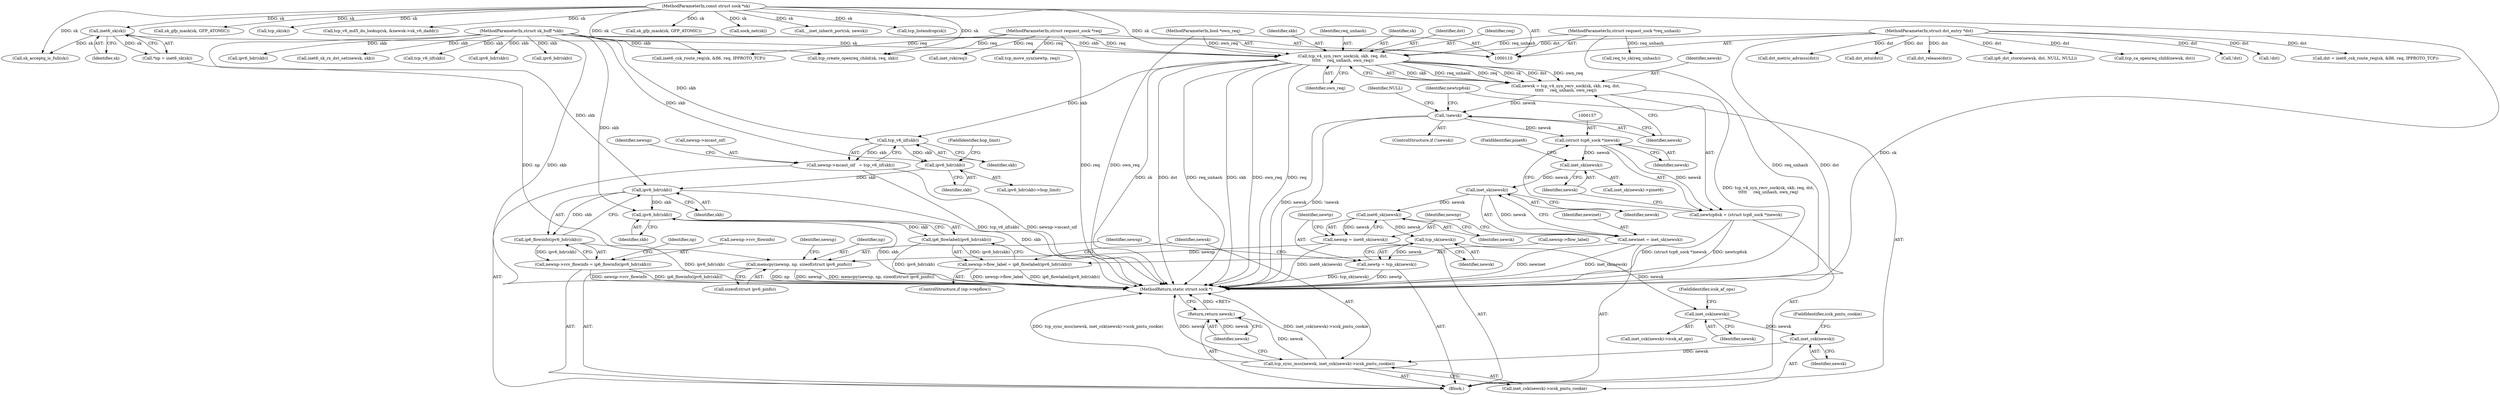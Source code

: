 digraph "0_linux_83eaddab4378db256d00d295bda6ca997cd13a52_0@API" {
"1000142" [label="(Call,tcp_v4_syn_recv_sock(sk, skb, req, dst,\n\t\t\t\t\t     req_unhash, own_req))"];
"1000123" [label="(Call,inet6_sk(sk))"];
"1000111" [label="(MethodParameterIn,const struct sock *sk)"];
"1000112" [label="(MethodParameterIn,struct sk_buff *skb)"];
"1000113" [label="(MethodParameterIn,struct request_sock *req)"];
"1000114" [label="(MethodParameterIn,struct dst_entry *dst)"];
"1000115" [label="(MethodParameterIn,struct request_sock *req_unhash)"];
"1000116" [label="(MethodParameterIn,bool *own_req)"];
"1000140" [label="(Call,newsk = tcp_v4_syn_recv_sock(sk, skb, req, dst,\n\t\t\t\t\t     req_unhash, own_req))"];
"1000150" [label="(Call,!newsk)"];
"1000156" [label="(Call,(struct tcp6_sock *)newsk)"];
"1000154" [label="(Call,newtcp6sk = (struct tcp6_sock *)newsk)"];
"1000161" [label="(Call,inet_sk(newsk))"];
"1000170" [label="(Call,inet_sk(newsk))"];
"1000168" [label="(Call,newinet = inet_sk(newsk))"];
"1000174" [label="(Call,inet6_sk(newsk))"];
"1000172" [label="(Call,newnp = inet6_sk(newsk))"];
"1000180" [label="(Call,memcpy(newnp, np, sizeof(struct ipv6_pinfo)))"];
"1000178" [label="(Call,tcp_sk(newsk))"];
"1000176" [label="(Call,newtp = tcp_sk(newsk))"];
"1000194" [label="(Call,inet_csk(newsk))"];
"1000270" [label="(Call,inet_csk(newsk))"];
"1000267" [label="(Call,tcp_sync_mss(newsk, inet_csk(newsk)->icsk_pmtu_cookie))"];
"1000273" [label="(Return,return newsk;)"];
"1000239" [label="(Call,tcp_v6_iif(skb))"];
"1000235" [label="(Call,newnp->mcast_oif   = tcp_v6_iif(skb))"];
"1000246" [label="(Call,ipv6_hdr(skb))"];
"1000254" [label="(Call,ipv6_hdr(skb))"];
"1000253" [label="(Call,ip6_flowinfo(ipv6_hdr(skb)))"];
"1000249" [label="(Call,newnp->rcv_flowinfo = ip6_flowinfo(ipv6_hdr(skb)))"];
"1000265" [label="(Call,ipv6_hdr(skb))"];
"1000264" [label="(Call,ip6_flowlabel(ipv6_hdr(skb)))"];
"1000260" [label="(Call,newnp->flow_label = ip6_flowlabel(ipv6_hdr(skb)))"];
"1000249" [label="(Call,newnp->rcv_flowinfo = ip6_flowinfo(ipv6_hdr(skb)))"];
"1000265" [label="(Call,ipv6_hdr(skb))"];
"1000274" [label="(Identifier,newsk)"];
"1000515" [label="(Call,dst_metric_advmss(dst))"];
"1000235" [label="(Call,newnp->mcast_oif   = tcp_v6_iif(skb))"];
"1000243" [label="(Identifier,newnp)"];
"1000114" [label="(MethodParameterIn,struct dst_entry *dst)"];
"1000180" [label="(Call,memcpy(newnp, np, sizeof(struct ipv6_pinfo)))"];
"1000506" [label="(Call,dst_mtu(dst))"];
"1000254" [label="(Call,ipv6_hdr(skb))"];
"1000176" [label="(Call,newtp = tcp_sk(newsk))"];
"1000187" [label="(Identifier,newnp)"];
"1000635" [label="(Call,dst_release(dst))"];
"1000175" [label="(Identifier,newsk)"];
"1000161" [label="(Call,inet_sk(newsk))"];
"1000158" [label="(Identifier,newsk)"];
"1000271" [label="(Identifier,newsk)"];
"1000601" [label="(Call,sk_gfp_mask(sk, GFP_ATOMIC))"];
"1000139" [label="(Block,)"];
"1000154" [label="(Call,newtcp6sk = (struct tcp6_sock *)newsk)"];
"1000162" [label="(Identifier,newsk)"];
"1000314" [label="(Call,ip6_dst_store(newsk, dst, NULL, NULL))"];
"1000153" [label="(Identifier,NULL)"];
"1000433" [label="(Call,ipv6_hdr(skb))"];
"1000116" [label="(MethodParameterIn,bool *own_req)"];
"1000277" [label="(Call,inet_rsk(req))"];
"1000513" [label="(Call,tcp_sk(sk))"];
"1000182" [label="(Identifier,np)"];
"1000179" [label="(Identifier,newsk)"];
"1000144" [label="(Identifier,skb)"];
"1000266" [label="(Identifier,skb)"];
"1000174" [label="(Call,inet6_sk(newsk))"];
"1000253" [label="(Call,ip6_flowinfo(ipv6_hdr(skb)))"];
"1000236" [label="(Call,newnp->mcast_oif)"];
"1000256" [label="(ControlStructure,if (np->repflow))"];
"1000178" [label="(Call,tcp_sk(newsk))"];
"1000319" [label="(Call,inet6_sk_rx_dst_set(newsk, skb))"];
"1000255" [label="(Identifier,skb)"];
"1000173" [label="(Identifier,newnp)"];
"1000147" [label="(Identifier,req_unhash)"];
"1000150" [label="(Call,!newsk)"];
"1000112" [label="(MethodParameterIn,struct sk_buff *skb)"];
"1000246" [label="(Call,ipv6_hdr(skb))"];
"1000172" [label="(Call,newnp = inet6_sk(newsk))"];
"1000535" [label="(Call,tcp_v6_md5_do_lookup(sk, &newsk->sk_v6_daddr))"];
"1000280" [label="(Call,sk_acceptq_is_full(sk))"];
"1000642" [label="(MethodReturn,static struct sock *)"];
"1000169" [label="(Identifier,newinet)"];
"1000143" [label="(Identifier,sk)"];
"1000160" [label="(Call,inet_sk(newsk)->pinet6)"];
"1000140" [label="(Call,newsk = tcp_v4_syn_recv_sock(sk, skb, req, dst,\n\t\t\t\t\t     req_unhash, own_req))"];
"1000559" [label="(Call,sk_gfp_mask(sk, GFP_ATOMIC))"];
"1000268" [label="(Identifier,newsk)"];
"1000142" [label="(Call,tcp_v4_syn_recv_sock(sk, skb, req, dst,\n\t\t\t\t\t     req_unhash, own_req))"];
"1000151" [label="(Identifier,newsk)"];
"1000264" [label="(Call,ip6_flowlabel(ipv6_hdr(skb)))"];
"1000115" [label="(MethodParameterIn,struct request_sock *req_unhash)"];
"1000631" [label="(Call,sock_net(sk))"];
"1000579" [label="(Call,req_to_sk(req_unhash))"];
"1000585" [label="(Call,tcp_move_syn(newtp, req))"];
"1000270" [label="(Call,inet_csk(newsk))"];
"1000564" [label="(Call,__inet_inherit_port(sk, newsk))"];
"1000426" [label="(Call,tcp_v6_iif(skb))"];
"1000240" [label="(Identifier,skb)"];
"1000113" [label="(MethodParameterIn,struct request_sock *req)"];
"1000141" [label="(Identifier,newsk)"];
"1000193" [label="(Call,inet_csk(newsk)->icsk_af_ops)"];
"1000156" [label="(Call,(struct tcp6_sock *)newsk)"];
"1000272" [label="(FieldIdentifier,icsk_pmtu_cookie)"];
"1000239" [label="(Call,tcp_v6_iif(skb))"];
"1000183" [label="(Call,sizeof(struct ipv6_pinfo))"];
"1000195" [label="(Identifier,newsk)"];
"1000501" [label="(Call,tcp_ca_openreq_child(newsk, dst))"];
"1000177" [label="(Identifier,newtp)"];
"1000296" [label="(Call,!dst)"];
"1000155" [label="(Identifier,newtcp6sk)"];
"1000171" [label="(Identifier,newsk)"];
"1000248" [label="(FieldIdentifier,hop_limit)"];
"1000146" [label="(Identifier,dst)"];
"1000452" [label="(Call,ipv6_hdr(skb))"];
"1000111" [label="(MethodParameterIn,const struct sock *sk)"];
"1000247" [label="(Identifier,skb)"];
"1000638" [label="(Call,tcp_listendrop(sk))"];
"1000145" [label="(Identifier,req)"];
"1000170" [label="(Call,inet_sk(newsk))"];
"1000267" [label="(Call,tcp_sync_mss(newsk, inet_csk(newsk)->icsk_pmtu_cookie))"];
"1000163" [label="(FieldIdentifier,pinet6)"];
"1000194" [label="(Call,inet_csk(newsk))"];
"1000196" [label="(FieldIdentifier,icsk_af_ops)"];
"1000124" [label="(Identifier,sk)"];
"1000284" [label="(Call,!dst)"];
"1000258" [label="(Identifier,np)"];
"1000123" [label="(Call,inet6_sk(sk))"];
"1000260" [label="(Call,newnp->flow_label = ip6_flowlabel(ipv6_hdr(skb)))"];
"1000168" [label="(Call,newinet = inet_sk(newsk))"];
"1000301" [label="(Call,tcp_create_openreq_child(sk, req, skb))"];
"1000441" [label="(Call,ipv6_hdr(skb))"];
"1000269" [label="(Call,inet_csk(newsk)->icsk_pmtu_cookie)"];
"1000287" [label="(Call,dst = inet6_csk_route_req(sk, &fl6, req, IPPROTO_TCP))"];
"1000149" [label="(ControlStructure,if (!newsk))"];
"1000273" [label="(Return,return newsk;)"];
"1000289" [label="(Call,inet6_csk_route_req(sk, &fl6, req, IPPROTO_TCP))"];
"1000181" [label="(Identifier,newnp)"];
"1000261" [label="(Call,newnp->flow_label)"];
"1000245" [label="(Call,ipv6_hdr(skb)->hop_limit)"];
"1000250" [label="(Call,newnp->rcv_flowinfo)"];
"1000148" [label="(Identifier,own_req)"];
"1000121" [label="(Call,*np = inet6_sk(sk))"];
"1000142" -> "1000140"  [label="AST: "];
"1000142" -> "1000148"  [label="CFG: "];
"1000143" -> "1000142"  [label="AST: "];
"1000144" -> "1000142"  [label="AST: "];
"1000145" -> "1000142"  [label="AST: "];
"1000146" -> "1000142"  [label="AST: "];
"1000147" -> "1000142"  [label="AST: "];
"1000148" -> "1000142"  [label="AST: "];
"1000140" -> "1000142"  [label="CFG: "];
"1000142" -> "1000642"  [label="DDG: skb"];
"1000142" -> "1000642"  [label="DDG: own_req"];
"1000142" -> "1000642"  [label="DDG: req"];
"1000142" -> "1000642"  [label="DDG: sk"];
"1000142" -> "1000642"  [label="DDG: dst"];
"1000142" -> "1000642"  [label="DDG: req_unhash"];
"1000142" -> "1000140"  [label="DDG: skb"];
"1000142" -> "1000140"  [label="DDG: req_unhash"];
"1000142" -> "1000140"  [label="DDG: req"];
"1000142" -> "1000140"  [label="DDG: sk"];
"1000142" -> "1000140"  [label="DDG: dst"];
"1000142" -> "1000140"  [label="DDG: own_req"];
"1000123" -> "1000142"  [label="DDG: sk"];
"1000111" -> "1000142"  [label="DDG: sk"];
"1000112" -> "1000142"  [label="DDG: skb"];
"1000113" -> "1000142"  [label="DDG: req"];
"1000114" -> "1000142"  [label="DDG: dst"];
"1000115" -> "1000142"  [label="DDG: req_unhash"];
"1000116" -> "1000142"  [label="DDG: own_req"];
"1000142" -> "1000239"  [label="DDG: skb"];
"1000123" -> "1000121"  [label="AST: "];
"1000123" -> "1000124"  [label="CFG: "];
"1000124" -> "1000123"  [label="AST: "];
"1000121" -> "1000123"  [label="CFG: "];
"1000123" -> "1000121"  [label="DDG: sk"];
"1000111" -> "1000123"  [label="DDG: sk"];
"1000123" -> "1000280"  [label="DDG: sk"];
"1000111" -> "1000110"  [label="AST: "];
"1000111" -> "1000642"  [label="DDG: sk"];
"1000111" -> "1000280"  [label="DDG: sk"];
"1000111" -> "1000289"  [label="DDG: sk"];
"1000111" -> "1000301"  [label="DDG: sk"];
"1000111" -> "1000513"  [label="DDG: sk"];
"1000111" -> "1000535"  [label="DDG: sk"];
"1000111" -> "1000559"  [label="DDG: sk"];
"1000111" -> "1000564"  [label="DDG: sk"];
"1000111" -> "1000601"  [label="DDG: sk"];
"1000111" -> "1000631"  [label="DDG: sk"];
"1000111" -> "1000638"  [label="DDG: sk"];
"1000112" -> "1000110"  [label="AST: "];
"1000112" -> "1000642"  [label="DDG: skb"];
"1000112" -> "1000239"  [label="DDG: skb"];
"1000112" -> "1000246"  [label="DDG: skb"];
"1000112" -> "1000254"  [label="DDG: skb"];
"1000112" -> "1000265"  [label="DDG: skb"];
"1000112" -> "1000301"  [label="DDG: skb"];
"1000112" -> "1000319"  [label="DDG: skb"];
"1000112" -> "1000426"  [label="DDG: skb"];
"1000112" -> "1000433"  [label="DDG: skb"];
"1000112" -> "1000441"  [label="DDG: skb"];
"1000112" -> "1000452"  [label="DDG: skb"];
"1000113" -> "1000110"  [label="AST: "];
"1000113" -> "1000642"  [label="DDG: req"];
"1000113" -> "1000277"  [label="DDG: req"];
"1000113" -> "1000289"  [label="DDG: req"];
"1000113" -> "1000301"  [label="DDG: req"];
"1000113" -> "1000585"  [label="DDG: req"];
"1000114" -> "1000110"  [label="AST: "];
"1000114" -> "1000642"  [label="DDG: dst"];
"1000114" -> "1000284"  [label="DDG: dst"];
"1000114" -> "1000287"  [label="DDG: dst"];
"1000114" -> "1000296"  [label="DDG: dst"];
"1000114" -> "1000314"  [label="DDG: dst"];
"1000114" -> "1000501"  [label="DDG: dst"];
"1000114" -> "1000506"  [label="DDG: dst"];
"1000114" -> "1000515"  [label="DDG: dst"];
"1000114" -> "1000635"  [label="DDG: dst"];
"1000115" -> "1000110"  [label="AST: "];
"1000115" -> "1000642"  [label="DDG: req_unhash"];
"1000115" -> "1000579"  [label="DDG: req_unhash"];
"1000116" -> "1000110"  [label="AST: "];
"1000116" -> "1000642"  [label="DDG: own_req"];
"1000140" -> "1000139"  [label="AST: "];
"1000141" -> "1000140"  [label="AST: "];
"1000151" -> "1000140"  [label="CFG: "];
"1000140" -> "1000642"  [label="DDG: tcp_v4_syn_recv_sock(sk, skb, req, dst,\n\t\t\t\t\t     req_unhash, own_req)"];
"1000140" -> "1000150"  [label="DDG: newsk"];
"1000150" -> "1000149"  [label="AST: "];
"1000150" -> "1000151"  [label="CFG: "];
"1000151" -> "1000150"  [label="AST: "];
"1000153" -> "1000150"  [label="CFG: "];
"1000155" -> "1000150"  [label="CFG: "];
"1000150" -> "1000642"  [label="DDG: newsk"];
"1000150" -> "1000642"  [label="DDG: !newsk"];
"1000150" -> "1000156"  [label="DDG: newsk"];
"1000156" -> "1000154"  [label="AST: "];
"1000156" -> "1000158"  [label="CFG: "];
"1000157" -> "1000156"  [label="AST: "];
"1000158" -> "1000156"  [label="AST: "];
"1000154" -> "1000156"  [label="CFG: "];
"1000156" -> "1000154"  [label="DDG: newsk"];
"1000156" -> "1000161"  [label="DDG: newsk"];
"1000154" -> "1000139"  [label="AST: "];
"1000155" -> "1000154"  [label="AST: "];
"1000162" -> "1000154"  [label="CFG: "];
"1000154" -> "1000642"  [label="DDG: newtcp6sk"];
"1000154" -> "1000642"  [label="DDG: (struct tcp6_sock *)newsk"];
"1000161" -> "1000160"  [label="AST: "];
"1000161" -> "1000162"  [label="CFG: "];
"1000162" -> "1000161"  [label="AST: "];
"1000163" -> "1000161"  [label="CFG: "];
"1000161" -> "1000170"  [label="DDG: newsk"];
"1000170" -> "1000168"  [label="AST: "];
"1000170" -> "1000171"  [label="CFG: "];
"1000171" -> "1000170"  [label="AST: "];
"1000168" -> "1000170"  [label="CFG: "];
"1000170" -> "1000168"  [label="DDG: newsk"];
"1000170" -> "1000174"  [label="DDG: newsk"];
"1000168" -> "1000139"  [label="AST: "];
"1000169" -> "1000168"  [label="AST: "];
"1000173" -> "1000168"  [label="CFG: "];
"1000168" -> "1000642"  [label="DDG: newinet"];
"1000168" -> "1000642"  [label="DDG: inet_sk(newsk)"];
"1000174" -> "1000172"  [label="AST: "];
"1000174" -> "1000175"  [label="CFG: "];
"1000175" -> "1000174"  [label="AST: "];
"1000172" -> "1000174"  [label="CFG: "];
"1000174" -> "1000172"  [label="DDG: newsk"];
"1000174" -> "1000178"  [label="DDG: newsk"];
"1000172" -> "1000139"  [label="AST: "];
"1000173" -> "1000172"  [label="AST: "];
"1000177" -> "1000172"  [label="CFG: "];
"1000172" -> "1000642"  [label="DDG: inet6_sk(newsk)"];
"1000172" -> "1000180"  [label="DDG: newnp"];
"1000180" -> "1000139"  [label="AST: "];
"1000180" -> "1000183"  [label="CFG: "];
"1000181" -> "1000180"  [label="AST: "];
"1000182" -> "1000180"  [label="AST: "];
"1000183" -> "1000180"  [label="AST: "];
"1000187" -> "1000180"  [label="CFG: "];
"1000180" -> "1000642"  [label="DDG: np"];
"1000180" -> "1000642"  [label="DDG: newnp"];
"1000180" -> "1000642"  [label="DDG: memcpy(newnp, np, sizeof(struct ipv6_pinfo))"];
"1000121" -> "1000180"  [label="DDG: np"];
"1000178" -> "1000176"  [label="AST: "];
"1000178" -> "1000179"  [label="CFG: "];
"1000179" -> "1000178"  [label="AST: "];
"1000176" -> "1000178"  [label="CFG: "];
"1000178" -> "1000176"  [label="DDG: newsk"];
"1000178" -> "1000194"  [label="DDG: newsk"];
"1000176" -> "1000139"  [label="AST: "];
"1000177" -> "1000176"  [label="AST: "];
"1000181" -> "1000176"  [label="CFG: "];
"1000176" -> "1000642"  [label="DDG: tcp_sk(newsk)"];
"1000176" -> "1000642"  [label="DDG: newtp"];
"1000194" -> "1000193"  [label="AST: "];
"1000194" -> "1000195"  [label="CFG: "];
"1000195" -> "1000194"  [label="AST: "];
"1000196" -> "1000194"  [label="CFG: "];
"1000194" -> "1000270"  [label="DDG: newsk"];
"1000270" -> "1000269"  [label="AST: "];
"1000270" -> "1000271"  [label="CFG: "];
"1000271" -> "1000270"  [label="AST: "];
"1000272" -> "1000270"  [label="CFG: "];
"1000270" -> "1000267"  [label="DDG: newsk"];
"1000267" -> "1000139"  [label="AST: "];
"1000267" -> "1000269"  [label="CFG: "];
"1000268" -> "1000267"  [label="AST: "];
"1000269" -> "1000267"  [label="AST: "];
"1000274" -> "1000267"  [label="CFG: "];
"1000267" -> "1000642"  [label="DDG: inet_csk(newsk)->icsk_pmtu_cookie"];
"1000267" -> "1000642"  [label="DDG: tcp_sync_mss(newsk, inet_csk(newsk)->icsk_pmtu_cookie)"];
"1000267" -> "1000642"  [label="DDG: newsk"];
"1000267" -> "1000273"  [label="DDG: newsk"];
"1000273" -> "1000139"  [label="AST: "];
"1000273" -> "1000274"  [label="CFG: "];
"1000274" -> "1000273"  [label="AST: "];
"1000642" -> "1000273"  [label="CFG: "];
"1000273" -> "1000642"  [label="DDG: <RET>"];
"1000274" -> "1000273"  [label="DDG: newsk"];
"1000239" -> "1000235"  [label="AST: "];
"1000239" -> "1000240"  [label="CFG: "];
"1000240" -> "1000239"  [label="AST: "];
"1000235" -> "1000239"  [label="CFG: "];
"1000239" -> "1000235"  [label="DDG: skb"];
"1000239" -> "1000246"  [label="DDG: skb"];
"1000235" -> "1000139"  [label="AST: "];
"1000236" -> "1000235"  [label="AST: "];
"1000243" -> "1000235"  [label="CFG: "];
"1000235" -> "1000642"  [label="DDG: newnp->mcast_oif"];
"1000235" -> "1000642"  [label="DDG: tcp_v6_iif(skb)"];
"1000246" -> "1000245"  [label="AST: "];
"1000246" -> "1000247"  [label="CFG: "];
"1000247" -> "1000246"  [label="AST: "];
"1000248" -> "1000246"  [label="CFG: "];
"1000246" -> "1000254"  [label="DDG: skb"];
"1000254" -> "1000253"  [label="AST: "];
"1000254" -> "1000255"  [label="CFG: "];
"1000255" -> "1000254"  [label="AST: "];
"1000253" -> "1000254"  [label="CFG: "];
"1000254" -> "1000642"  [label="DDG: skb"];
"1000254" -> "1000253"  [label="DDG: skb"];
"1000254" -> "1000265"  [label="DDG: skb"];
"1000253" -> "1000249"  [label="AST: "];
"1000249" -> "1000253"  [label="CFG: "];
"1000253" -> "1000642"  [label="DDG: ipv6_hdr(skb)"];
"1000253" -> "1000249"  [label="DDG: ipv6_hdr(skb)"];
"1000249" -> "1000139"  [label="AST: "];
"1000250" -> "1000249"  [label="AST: "];
"1000258" -> "1000249"  [label="CFG: "];
"1000249" -> "1000642"  [label="DDG: ip6_flowinfo(ipv6_hdr(skb))"];
"1000249" -> "1000642"  [label="DDG: newnp->rcv_flowinfo"];
"1000265" -> "1000264"  [label="AST: "];
"1000265" -> "1000266"  [label="CFG: "];
"1000266" -> "1000265"  [label="AST: "];
"1000264" -> "1000265"  [label="CFG: "];
"1000265" -> "1000642"  [label="DDG: skb"];
"1000265" -> "1000264"  [label="DDG: skb"];
"1000264" -> "1000260"  [label="AST: "];
"1000260" -> "1000264"  [label="CFG: "];
"1000264" -> "1000642"  [label="DDG: ipv6_hdr(skb)"];
"1000264" -> "1000260"  [label="DDG: ipv6_hdr(skb)"];
"1000260" -> "1000256"  [label="AST: "];
"1000261" -> "1000260"  [label="AST: "];
"1000268" -> "1000260"  [label="CFG: "];
"1000260" -> "1000642"  [label="DDG: ip6_flowlabel(ipv6_hdr(skb))"];
"1000260" -> "1000642"  [label="DDG: newnp->flow_label"];
}
